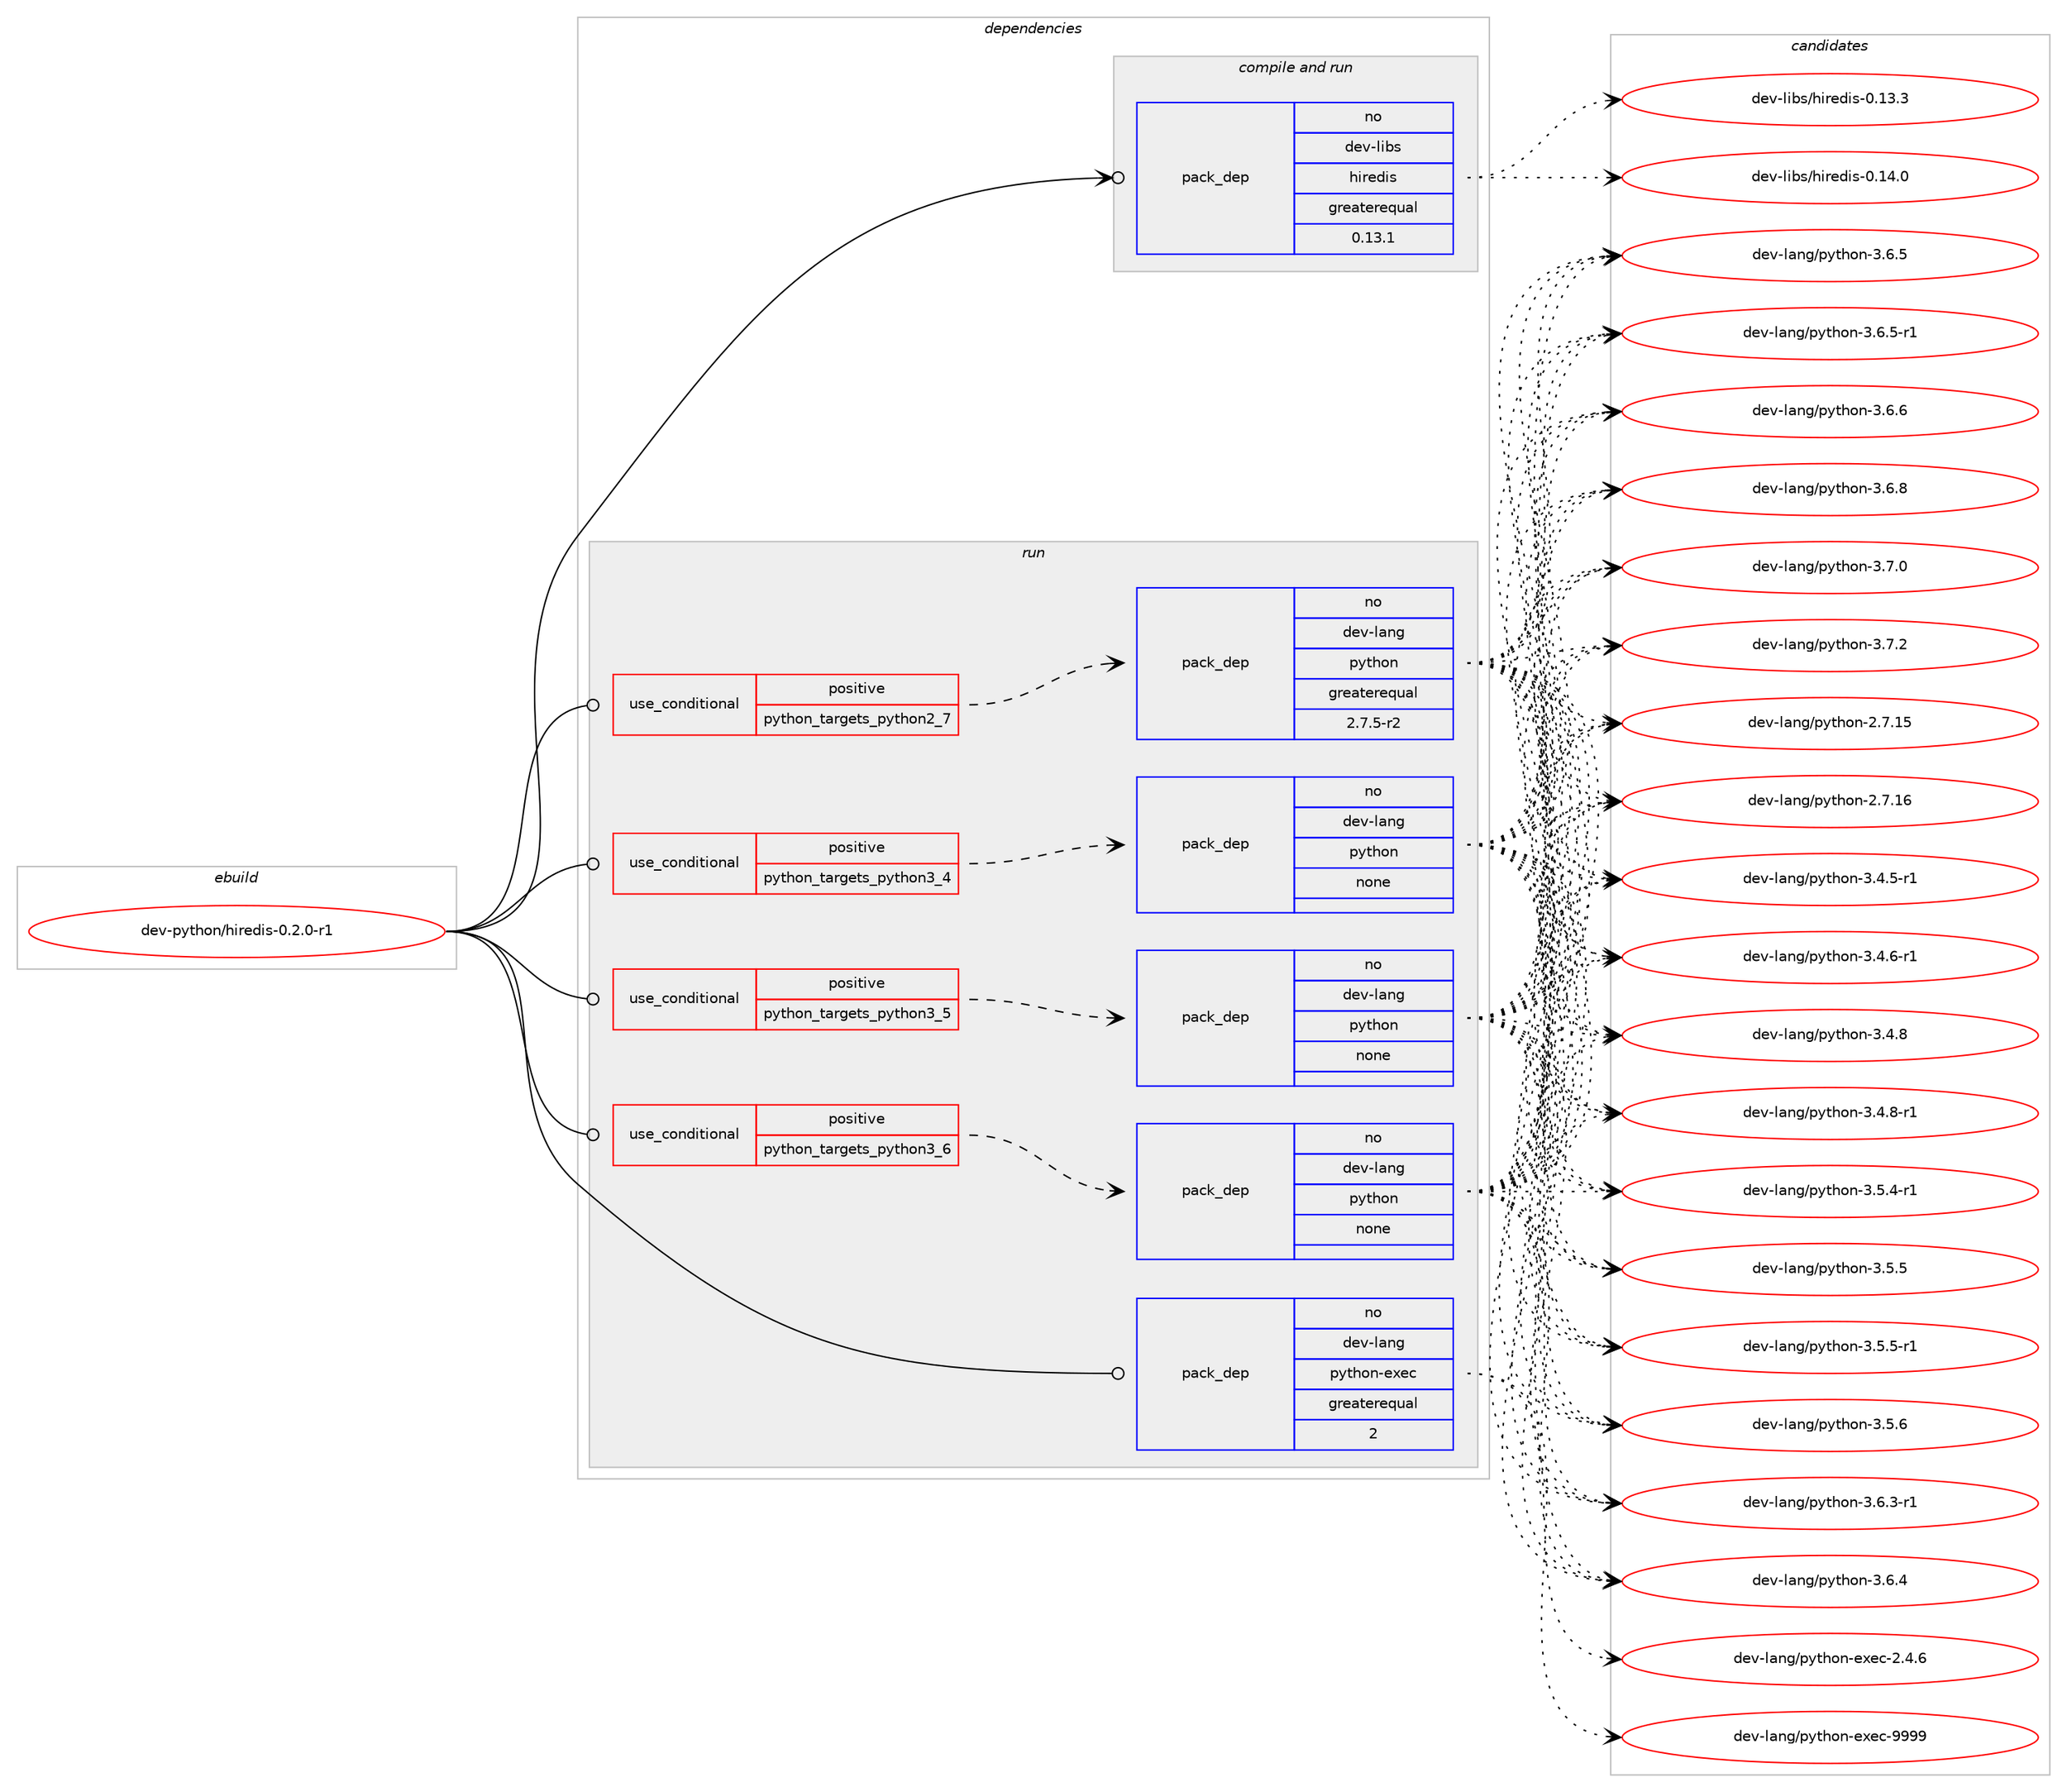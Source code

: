 digraph prolog {

# *************
# Graph options
# *************

newrank=true;
concentrate=true;
compound=true;
graph [rankdir=LR,fontname=Helvetica,fontsize=10,ranksep=1.5];#, ranksep=2.5, nodesep=0.2];
edge  [arrowhead=vee];
node  [fontname=Helvetica,fontsize=10];

# **********
# The ebuild
# **********

subgraph cluster_leftcol {
color=gray;
rank=same;
label=<<i>ebuild</i>>;
id [label="dev-python/hiredis-0.2.0-r1", color=red, width=4, href="../dev-python/hiredis-0.2.0-r1.svg"];
}

# ****************
# The dependencies
# ****************

subgraph cluster_midcol {
color=gray;
label=<<i>dependencies</i>>;
subgraph cluster_compile {
fillcolor="#eeeeee";
style=filled;
label=<<i>compile</i>>;
}
subgraph cluster_compileandrun {
fillcolor="#eeeeee";
style=filled;
label=<<i>compile and run</i>>;
subgraph pack1014086 {
dependency1412720 [label=<<TABLE BORDER="0" CELLBORDER="1" CELLSPACING="0" CELLPADDING="4" WIDTH="220"><TR><TD ROWSPAN="6" CELLPADDING="30">pack_dep</TD></TR><TR><TD WIDTH="110">no</TD></TR><TR><TD>dev-libs</TD></TR><TR><TD>hiredis</TD></TR><TR><TD>greaterequal</TD></TR><TR><TD>0.13.1</TD></TR></TABLE>>, shape=none, color=blue];
}
id:e -> dependency1412720:w [weight=20,style="solid",arrowhead="odotvee"];
}
subgraph cluster_run {
fillcolor="#eeeeee";
style=filled;
label=<<i>run</i>>;
subgraph cond375365 {
dependency1412721 [label=<<TABLE BORDER="0" CELLBORDER="1" CELLSPACING="0" CELLPADDING="4"><TR><TD ROWSPAN="3" CELLPADDING="10">use_conditional</TD></TR><TR><TD>positive</TD></TR><TR><TD>python_targets_python2_7</TD></TR></TABLE>>, shape=none, color=red];
subgraph pack1014087 {
dependency1412722 [label=<<TABLE BORDER="0" CELLBORDER="1" CELLSPACING="0" CELLPADDING="4" WIDTH="220"><TR><TD ROWSPAN="6" CELLPADDING="30">pack_dep</TD></TR><TR><TD WIDTH="110">no</TD></TR><TR><TD>dev-lang</TD></TR><TR><TD>python</TD></TR><TR><TD>greaterequal</TD></TR><TR><TD>2.7.5-r2</TD></TR></TABLE>>, shape=none, color=blue];
}
dependency1412721:e -> dependency1412722:w [weight=20,style="dashed",arrowhead="vee"];
}
id:e -> dependency1412721:w [weight=20,style="solid",arrowhead="odot"];
subgraph cond375366 {
dependency1412723 [label=<<TABLE BORDER="0" CELLBORDER="1" CELLSPACING="0" CELLPADDING="4"><TR><TD ROWSPAN="3" CELLPADDING="10">use_conditional</TD></TR><TR><TD>positive</TD></TR><TR><TD>python_targets_python3_4</TD></TR></TABLE>>, shape=none, color=red];
subgraph pack1014088 {
dependency1412724 [label=<<TABLE BORDER="0" CELLBORDER="1" CELLSPACING="0" CELLPADDING="4" WIDTH="220"><TR><TD ROWSPAN="6" CELLPADDING="30">pack_dep</TD></TR><TR><TD WIDTH="110">no</TD></TR><TR><TD>dev-lang</TD></TR><TR><TD>python</TD></TR><TR><TD>none</TD></TR><TR><TD></TD></TR></TABLE>>, shape=none, color=blue];
}
dependency1412723:e -> dependency1412724:w [weight=20,style="dashed",arrowhead="vee"];
}
id:e -> dependency1412723:w [weight=20,style="solid",arrowhead="odot"];
subgraph cond375367 {
dependency1412725 [label=<<TABLE BORDER="0" CELLBORDER="1" CELLSPACING="0" CELLPADDING="4"><TR><TD ROWSPAN="3" CELLPADDING="10">use_conditional</TD></TR><TR><TD>positive</TD></TR><TR><TD>python_targets_python3_5</TD></TR></TABLE>>, shape=none, color=red];
subgraph pack1014089 {
dependency1412726 [label=<<TABLE BORDER="0" CELLBORDER="1" CELLSPACING="0" CELLPADDING="4" WIDTH="220"><TR><TD ROWSPAN="6" CELLPADDING="30">pack_dep</TD></TR><TR><TD WIDTH="110">no</TD></TR><TR><TD>dev-lang</TD></TR><TR><TD>python</TD></TR><TR><TD>none</TD></TR><TR><TD></TD></TR></TABLE>>, shape=none, color=blue];
}
dependency1412725:e -> dependency1412726:w [weight=20,style="dashed",arrowhead="vee"];
}
id:e -> dependency1412725:w [weight=20,style="solid",arrowhead="odot"];
subgraph cond375368 {
dependency1412727 [label=<<TABLE BORDER="0" CELLBORDER="1" CELLSPACING="0" CELLPADDING="4"><TR><TD ROWSPAN="3" CELLPADDING="10">use_conditional</TD></TR><TR><TD>positive</TD></TR><TR><TD>python_targets_python3_6</TD></TR></TABLE>>, shape=none, color=red];
subgraph pack1014090 {
dependency1412728 [label=<<TABLE BORDER="0" CELLBORDER="1" CELLSPACING="0" CELLPADDING="4" WIDTH="220"><TR><TD ROWSPAN="6" CELLPADDING="30">pack_dep</TD></TR><TR><TD WIDTH="110">no</TD></TR><TR><TD>dev-lang</TD></TR><TR><TD>python</TD></TR><TR><TD>none</TD></TR><TR><TD></TD></TR></TABLE>>, shape=none, color=blue];
}
dependency1412727:e -> dependency1412728:w [weight=20,style="dashed",arrowhead="vee"];
}
id:e -> dependency1412727:w [weight=20,style="solid",arrowhead="odot"];
subgraph pack1014091 {
dependency1412729 [label=<<TABLE BORDER="0" CELLBORDER="1" CELLSPACING="0" CELLPADDING="4" WIDTH="220"><TR><TD ROWSPAN="6" CELLPADDING="30">pack_dep</TD></TR><TR><TD WIDTH="110">no</TD></TR><TR><TD>dev-lang</TD></TR><TR><TD>python-exec</TD></TR><TR><TD>greaterequal</TD></TR><TR><TD>2</TD></TR></TABLE>>, shape=none, color=blue];
}
id:e -> dependency1412729:w [weight=20,style="solid",arrowhead="odot"];
}
}

# **************
# The candidates
# **************

subgraph cluster_choices {
rank=same;
color=gray;
label=<<i>candidates</i>>;

subgraph choice1014086 {
color=black;
nodesep=1;
choice10010111845108105981154710410511410110010511545484649514651 [label="dev-libs/hiredis-0.13.3", color=red, width=4,href="../dev-libs/hiredis-0.13.3.svg"];
choice10010111845108105981154710410511410110010511545484649524648 [label="dev-libs/hiredis-0.14.0", color=red, width=4,href="../dev-libs/hiredis-0.14.0.svg"];
dependency1412720:e -> choice10010111845108105981154710410511410110010511545484649514651:w [style=dotted,weight="100"];
dependency1412720:e -> choice10010111845108105981154710410511410110010511545484649524648:w [style=dotted,weight="100"];
}
subgraph choice1014087 {
color=black;
nodesep=1;
choice10010111845108971101034711212111610411111045504655464953 [label="dev-lang/python-2.7.15", color=red, width=4,href="../dev-lang/python-2.7.15.svg"];
choice10010111845108971101034711212111610411111045504655464954 [label="dev-lang/python-2.7.16", color=red, width=4,href="../dev-lang/python-2.7.16.svg"];
choice1001011184510897110103471121211161041111104551465246534511449 [label="dev-lang/python-3.4.5-r1", color=red, width=4,href="../dev-lang/python-3.4.5-r1.svg"];
choice1001011184510897110103471121211161041111104551465246544511449 [label="dev-lang/python-3.4.6-r1", color=red, width=4,href="../dev-lang/python-3.4.6-r1.svg"];
choice100101118451089711010347112121116104111110455146524656 [label="dev-lang/python-3.4.8", color=red, width=4,href="../dev-lang/python-3.4.8.svg"];
choice1001011184510897110103471121211161041111104551465246564511449 [label="dev-lang/python-3.4.8-r1", color=red, width=4,href="../dev-lang/python-3.4.8-r1.svg"];
choice1001011184510897110103471121211161041111104551465346524511449 [label="dev-lang/python-3.5.4-r1", color=red, width=4,href="../dev-lang/python-3.5.4-r1.svg"];
choice100101118451089711010347112121116104111110455146534653 [label="dev-lang/python-3.5.5", color=red, width=4,href="../dev-lang/python-3.5.5.svg"];
choice1001011184510897110103471121211161041111104551465346534511449 [label="dev-lang/python-3.5.5-r1", color=red, width=4,href="../dev-lang/python-3.5.5-r1.svg"];
choice100101118451089711010347112121116104111110455146534654 [label="dev-lang/python-3.5.6", color=red, width=4,href="../dev-lang/python-3.5.6.svg"];
choice1001011184510897110103471121211161041111104551465446514511449 [label="dev-lang/python-3.6.3-r1", color=red, width=4,href="../dev-lang/python-3.6.3-r1.svg"];
choice100101118451089711010347112121116104111110455146544652 [label="dev-lang/python-3.6.4", color=red, width=4,href="../dev-lang/python-3.6.4.svg"];
choice100101118451089711010347112121116104111110455146544653 [label="dev-lang/python-3.6.5", color=red, width=4,href="../dev-lang/python-3.6.5.svg"];
choice1001011184510897110103471121211161041111104551465446534511449 [label="dev-lang/python-3.6.5-r1", color=red, width=4,href="../dev-lang/python-3.6.5-r1.svg"];
choice100101118451089711010347112121116104111110455146544654 [label="dev-lang/python-3.6.6", color=red, width=4,href="../dev-lang/python-3.6.6.svg"];
choice100101118451089711010347112121116104111110455146544656 [label="dev-lang/python-3.6.8", color=red, width=4,href="../dev-lang/python-3.6.8.svg"];
choice100101118451089711010347112121116104111110455146554648 [label="dev-lang/python-3.7.0", color=red, width=4,href="../dev-lang/python-3.7.0.svg"];
choice100101118451089711010347112121116104111110455146554650 [label="dev-lang/python-3.7.2", color=red, width=4,href="../dev-lang/python-3.7.2.svg"];
dependency1412722:e -> choice10010111845108971101034711212111610411111045504655464953:w [style=dotted,weight="100"];
dependency1412722:e -> choice10010111845108971101034711212111610411111045504655464954:w [style=dotted,weight="100"];
dependency1412722:e -> choice1001011184510897110103471121211161041111104551465246534511449:w [style=dotted,weight="100"];
dependency1412722:e -> choice1001011184510897110103471121211161041111104551465246544511449:w [style=dotted,weight="100"];
dependency1412722:e -> choice100101118451089711010347112121116104111110455146524656:w [style=dotted,weight="100"];
dependency1412722:e -> choice1001011184510897110103471121211161041111104551465246564511449:w [style=dotted,weight="100"];
dependency1412722:e -> choice1001011184510897110103471121211161041111104551465346524511449:w [style=dotted,weight="100"];
dependency1412722:e -> choice100101118451089711010347112121116104111110455146534653:w [style=dotted,weight="100"];
dependency1412722:e -> choice1001011184510897110103471121211161041111104551465346534511449:w [style=dotted,weight="100"];
dependency1412722:e -> choice100101118451089711010347112121116104111110455146534654:w [style=dotted,weight="100"];
dependency1412722:e -> choice1001011184510897110103471121211161041111104551465446514511449:w [style=dotted,weight="100"];
dependency1412722:e -> choice100101118451089711010347112121116104111110455146544652:w [style=dotted,weight="100"];
dependency1412722:e -> choice100101118451089711010347112121116104111110455146544653:w [style=dotted,weight="100"];
dependency1412722:e -> choice1001011184510897110103471121211161041111104551465446534511449:w [style=dotted,weight="100"];
dependency1412722:e -> choice100101118451089711010347112121116104111110455146544654:w [style=dotted,weight="100"];
dependency1412722:e -> choice100101118451089711010347112121116104111110455146544656:w [style=dotted,weight="100"];
dependency1412722:e -> choice100101118451089711010347112121116104111110455146554648:w [style=dotted,weight="100"];
dependency1412722:e -> choice100101118451089711010347112121116104111110455146554650:w [style=dotted,weight="100"];
}
subgraph choice1014088 {
color=black;
nodesep=1;
choice10010111845108971101034711212111610411111045504655464953 [label="dev-lang/python-2.7.15", color=red, width=4,href="../dev-lang/python-2.7.15.svg"];
choice10010111845108971101034711212111610411111045504655464954 [label="dev-lang/python-2.7.16", color=red, width=4,href="../dev-lang/python-2.7.16.svg"];
choice1001011184510897110103471121211161041111104551465246534511449 [label="dev-lang/python-3.4.5-r1", color=red, width=4,href="../dev-lang/python-3.4.5-r1.svg"];
choice1001011184510897110103471121211161041111104551465246544511449 [label="dev-lang/python-3.4.6-r1", color=red, width=4,href="../dev-lang/python-3.4.6-r1.svg"];
choice100101118451089711010347112121116104111110455146524656 [label="dev-lang/python-3.4.8", color=red, width=4,href="../dev-lang/python-3.4.8.svg"];
choice1001011184510897110103471121211161041111104551465246564511449 [label="dev-lang/python-3.4.8-r1", color=red, width=4,href="../dev-lang/python-3.4.8-r1.svg"];
choice1001011184510897110103471121211161041111104551465346524511449 [label="dev-lang/python-3.5.4-r1", color=red, width=4,href="../dev-lang/python-3.5.4-r1.svg"];
choice100101118451089711010347112121116104111110455146534653 [label="dev-lang/python-3.5.5", color=red, width=4,href="../dev-lang/python-3.5.5.svg"];
choice1001011184510897110103471121211161041111104551465346534511449 [label="dev-lang/python-3.5.5-r1", color=red, width=4,href="../dev-lang/python-3.5.5-r1.svg"];
choice100101118451089711010347112121116104111110455146534654 [label="dev-lang/python-3.5.6", color=red, width=4,href="../dev-lang/python-3.5.6.svg"];
choice1001011184510897110103471121211161041111104551465446514511449 [label="dev-lang/python-3.6.3-r1", color=red, width=4,href="../dev-lang/python-3.6.3-r1.svg"];
choice100101118451089711010347112121116104111110455146544652 [label="dev-lang/python-3.6.4", color=red, width=4,href="../dev-lang/python-3.6.4.svg"];
choice100101118451089711010347112121116104111110455146544653 [label="dev-lang/python-3.6.5", color=red, width=4,href="../dev-lang/python-3.6.5.svg"];
choice1001011184510897110103471121211161041111104551465446534511449 [label="dev-lang/python-3.6.5-r1", color=red, width=4,href="../dev-lang/python-3.6.5-r1.svg"];
choice100101118451089711010347112121116104111110455146544654 [label="dev-lang/python-3.6.6", color=red, width=4,href="../dev-lang/python-3.6.6.svg"];
choice100101118451089711010347112121116104111110455146544656 [label="dev-lang/python-3.6.8", color=red, width=4,href="../dev-lang/python-3.6.8.svg"];
choice100101118451089711010347112121116104111110455146554648 [label="dev-lang/python-3.7.0", color=red, width=4,href="../dev-lang/python-3.7.0.svg"];
choice100101118451089711010347112121116104111110455146554650 [label="dev-lang/python-3.7.2", color=red, width=4,href="../dev-lang/python-3.7.2.svg"];
dependency1412724:e -> choice10010111845108971101034711212111610411111045504655464953:w [style=dotted,weight="100"];
dependency1412724:e -> choice10010111845108971101034711212111610411111045504655464954:w [style=dotted,weight="100"];
dependency1412724:e -> choice1001011184510897110103471121211161041111104551465246534511449:w [style=dotted,weight="100"];
dependency1412724:e -> choice1001011184510897110103471121211161041111104551465246544511449:w [style=dotted,weight="100"];
dependency1412724:e -> choice100101118451089711010347112121116104111110455146524656:w [style=dotted,weight="100"];
dependency1412724:e -> choice1001011184510897110103471121211161041111104551465246564511449:w [style=dotted,weight="100"];
dependency1412724:e -> choice1001011184510897110103471121211161041111104551465346524511449:w [style=dotted,weight="100"];
dependency1412724:e -> choice100101118451089711010347112121116104111110455146534653:w [style=dotted,weight="100"];
dependency1412724:e -> choice1001011184510897110103471121211161041111104551465346534511449:w [style=dotted,weight="100"];
dependency1412724:e -> choice100101118451089711010347112121116104111110455146534654:w [style=dotted,weight="100"];
dependency1412724:e -> choice1001011184510897110103471121211161041111104551465446514511449:w [style=dotted,weight="100"];
dependency1412724:e -> choice100101118451089711010347112121116104111110455146544652:w [style=dotted,weight="100"];
dependency1412724:e -> choice100101118451089711010347112121116104111110455146544653:w [style=dotted,weight="100"];
dependency1412724:e -> choice1001011184510897110103471121211161041111104551465446534511449:w [style=dotted,weight="100"];
dependency1412724:e -> choice100101118451089711010347112121116104111110455146544654:w [style=dotted,weight="100"];
dependency1412724:e -> choice100101118451089711010347112121116104111110455146544656:w [style=dotted,weight="100"];
dependency1412724:e -> choice100101118451089711010347112121116104111110455146554648:w [style=dotted,weight="100"];
dependency1412724:e -> choice100101118451089711010347112121116104111110455146554650:w [style=dotted,weight="100"];
}
subgraph choice1014089 {
color=black;
nodesep=1;
choice10010111845108971101034711212111610411111045504655464953 [label="dev-lang/python-2.7.15", color=red, width=4,href="../dev-lang/python-2.7.15.svg"];
choice10010111845108971101034711212111610411111045504655464954 [label="dev-lang/python-2.7.16", color=red, width=4,href="../dev-lang/python-2.7.16.svg"];
choice1001011184510897110103471121211161041111104551465246534511449 [label="dev-lang/python-3.4.5-r1", color=red, width=4,href="../dev-lang/python-3.4.5-r1.svg"];
choice1001011184510897110103471121211161041111104551465246544511449 [label="dev-lang/python-3.4.6-r1", color=red, width=4,href="../dev-lang/python-3.4.6-r1.svg"];
choice100101118451089711010347112121116104111110455146524656 [label="dev-lang/python-3.4.8", color=red, width=4,href="../dev-lang/python-3.4.8.svg"];
choice1001011184510897110103471121211161041111104551465246564511449 [label="dev-lang/python-3.4.8-r1", color=red, width=4,href="../dev-lang/python-3.4.8-r1.svg"];
choice1001011184510897110103471121211161041111104551465346524511449 [label="dev-lang/python-3.5.4-r1", color=red, width=4,href="../dev-lang/python-3.5.4-r1.svg"];
choice100101118451089711010347112121116104111110455146534653 [label="dev-lang/python-3.5.5", color=red, width=4,href="../dev-lang/python-3.5.5.svg"];
choice1001011184510897110103471121211161041111104551465346534511449 [label="dev-lang/python-3.5.5-r1", color=red, width=4,href="../dev-lang/python-3.5.5-r1.svg"];
choice100101118451089711010347112121116104111110455146534654 [label="dev-lang/python-3.5.6", color=red, width=4,href="../dev-lang/python-3.5.6.svg"];
choice1001011184510897110103471121211161041111104551465446514511449 [label="dev-lang/python-3.6.3-r1", color=red, width=4,href="../dev-lang/python-3.6.3-r1.svg"];
choice100101118451089711010347112121116104111110455146544652 [label="dev-lang/python-3.6.4", color=red, width=4,href="../dev-lang/python-3.6.4.svg"];
choice100101118451089711010347112121116104111110455146544653 [label="dev-lang/python-3.6.5", color=red, width=4,href="../dev-lang/python-3.6.5.svg"];
choice1001011184510897110103471121211161041111104551465446534511449 [label="dev-lang/python-3.6.5-r1", color=red, width=4,href="../dev-lang/python-3.6.5-r1.svg"];
choice100101118451089711010347112121116104111110455146544654 [label="dev-lang/python-3.6.6", color=red, width=4,href="../dev-lang/python-3.6.6.svg"];
choice100101118451089711010347112121116104111110455146544656 [label="dev-lang/python-3.6.8", color=red, width=4,href="../dev-lang/python-3.6.8.svg"];
choice100101118451089711010347112121116104111110455146554648 [label="dev-lang/python-3.7.0", color=red, width=4,href="../dev-lang/python-3.7.0.svg"];
choice100101118451089711010347112121116104111110455146554650 [label="dev-lang/python-3.7.2", color=red, width=4,href="../dev-lang/python-3.7.2.svg"];
dependency1412726:e -> choice10010111845108971101034711212111610411111045504655464953:w [style=dotted,weight="100"];
dependency1412726:e -> choice10010111845108971101034711212111610411111045504655464954:w [style=dotted,weight="100"];
dependency1412726:e -> choice1001011184510897110103471121211161041111104551465246534511449:w [style=dotted,weight="100"];
dependency1412726:e -> choice1001011184510897110103471121211161041111104551465246544511449:w [style=dotted,weight="100"];
dependency1412726:e -> choice100101118451089711010347112121116104111110455146524656:w [style=dotted,weight="100"];
dependency1412726:e -> choice1001011184510897110103471121211161041111104551465246564511449:w [style=dotted,weight="100"];
dependency1412726:e -> choice1001011184510897110103471121211161041111104551465346524511449:w [style=dotted,weight="100"];
dependency1412726:e -> choice100101118451089711010347112121116104111110455146534653:w [style=dotted,weight="100"];
dependency1412726:e -> choice1001011184510897110103471121211161041111104551465346534511449:w [style=dotted,weight="100"];
dependency1412726:e -> choice100101118451089711010347112121116104111110455146534654:w [style=dotted,weight="100"];
dependency1412726:e -> choice1001011184510897110103471121211161041111104551465446514511449:w [style=dotted,weight="100"];
dependency1412726:e -> choice100101118451089711010347112121116104111110455146544652:w [style=dotted,weight="100"];
dependency1412726:e -> choice100101118451089711010347112121116104111110455146544653:w [style=dotted,weight="100"];
dependency1412726:e -> choice1001011184510897110103471121211161041111104551465446534511449:w [style=dotted,weight="100"];
dependency1412726:e -> choice100101118451089711010347112121116104111110455146544654:w [style=dotted,weight="100"];
dependency1412726:e -> choice100101118451089711010347112121116104111110455146544656:w [style=dotted,weight="100"];
dependency1412726:e -> choice100101118451089711010347112121116104111110455146554648:w [style=dotted,weight="100"];
dependency1412726:e -> choice100101118451089711010347112121116104111110455146554650:w [style=dotted,weight="100"];
}
subgraph choice1014090 {
color=black;
nodesep=1;
choice10010111845108971101034711212111610411111045504655464953 [label="dev-lang/python-2.7.15", color=red, width=4,href="../dev-lang/python-2.7.15.svg"];
choice10010111845108971101034711212111610411111045504655464954 [label="dev-lang/python-2.7.16", color=red, width=4,href="../dev-lang/python-2.7.16.svg"];
choice1001011184510897110103471121211161041111104551465246534511449 [label="dev-lang/python-3.4.5-r1", color=red, width=4,href="../dev-lang/python-3.4.5-r1.svg"];
choice1001011184510897110103471121211161041111104551465246544511449 [label="dev-lang/python-3.4.6-r1", color=red, width=4,href="../dev-lang/python-3.4.6-r1.svg"];
choice100101118451089711010347112121116104111110455146524656 [label="dev-lang/python-3.4.8", color=red, width=4,href="../dev-lang/python-3.4.8.svg"];
choice1001011184510897110103471121211161041111104551465246564511449 [label="dev-lang/python-3.4.8-r1", color=red, width=4,href="../dev-lang/python-3.4.8-r1.svg"];
choice1001011184510897110103471121211161041111104551465346524511449 [label="dev-lang/python-3.5.4-r1", color=red, width=4,href="../dev-lang/python-3.5.4-r1.svg"];
choice100101118451089711010347112121116104111110455146534653 [label="dev-lang/python-3.5.5", color=red, width=4,href="../dev-lang/python-3.5.5.svg"];
choice1001011184510897110103471121211161041111104551465346534511449 [label="dev-lang/python-3.5.5-r1", color=red, width=4,href="../dev-lang/python-3.5.5-r1.svg"];
choice100101118451089711010347112121116104111110455146534654 [label="dev-lang/python-3.5.6", color=red, width=4,href="../dev-lang/python-3.5.6.svg"];
choice1001011184510897110103471121211161041111104551465446514511449 [label="dev-lang/python-3.6.3-r1", color=red, width=4,href="../dev-lang/python-3.6.3-r1.svg"];
choice100101118451089711010347112121116104111110455146544652 [label="dev-lang/python-3.6.4", color=red, width=4,href="../dev-lang/python-3.6.4.svg"];
choice100101118451089711010347112121116104111110455146544653 [label="dev-lang/python-3.6.5", color=red, width=4,href="../dev-lang/python-3.6.5.svg"];
choice1001011184510897110103471121211161041111104551465446534511449 [label="dev-lang/python-3.6.5-r1", color=red, width=4,href="../dev-lang/python-3.6.5-r1.svg"];
choice100101118451089711010347112121116104111110455146544654 [label="dev-lang/python-3.6.6", color=red, width=4,href="../dev-lang/python-3.6.6.svg"];
choice100101118451089711010347112121116104111110455146544656 [label="dev-lang/python-3.6.8", color=red, width=4,href="../dev-lang/python-3.6.8.svg"];
choice100101118451089711010347112121116104111110455146554648 [label="dev-lang/python-3.7.0", color=red, width=4,href="../dev-lang/python-3.7.0.svg"];
choice100101118451089711010347112121116104111110455146554650 [label="dev-lang/python-3.7.2", color=red, width=4,href="../dev-lang/python-3.7.2.svg"];
dependency1412728:e -> choice10010111845108971101034711212111610411111045504655464953:w [style=dotted,weight="100"];
dependency1412728:e -> choice10010111845108971101034711212111610411111045504655464954:w [style=dotted,weight="100"];
dependency1412728:e -> choice1001011184510897110103471121211161041111104551465246534511449:w [style=dotted,weight="100"];
dependency1412728:e -> choice1001011184510897110103471121211161041111104551465246544511449:w [style=dotted,weight="100"];
dependency1412728:e -> choice100101118451089711010347112121116104111110455146524656:w [style=dotted,weight="100"];
dependency1412728:e -> choice1001011184510897110103471121211161041111104551465246564511449:w [style=dotted,weight="100"];
dependency1412728:e -> choice1001011184510897110103471121211161041111104551465346524511449:w [style=dotted,weight="100"];
dependency1412728:e -> choice100101118451089711010347112121116104111110455146534653:w [style=dotted,weight="100"];
dependency1412728:e -> choice1001011184510897110103471121211161041111104551465346534511449:w [style=dotted,weight="100"];
dependency1412728:e -> choice100101118451089711010347112121116104111110455146534654:w [style=dotted,weight="100"];
dependency1412728:e -> choice1001011184510897110103471121211161041111104551465446514511449:w [style=dotted,weight="100"];
dependency1412728:e -> choice100101118451089711010347112121116104111110455146544652:w [style=dotted,weight="100"];
dependency1412728:e -> choice100101118451089711010347112121116104111110455146544653:w [style=dotted,weight="100"];
dependency1412728:e -> choice1001011184510897110103471121211161041111104551465446534511449:w [style=dotted,weight="100"];
dependency1412728:e -> choice100101118451089711010347112121116104111110455146544654:w [style=dotted,weight="100"];
dependency1412728:e -> choice100101118451089711010347112121116104111110455146544656:w [style=dotted,weight="100"];
dependency1412728:e -> choice100101118451089711010347112121116104111110455146554648:w [style=dotted,weight="100"];
dependency1412728:e -> choice100101118451089711010347112121116104111110455146554650:w [style=dotted,weight="100"];
}
subgraph choice1014091 {
color=black;
nodesep=1;
choice1001011184510897110103471121211161041111104510112010199455046524654 [label="dev-lang/python-exec-2.4.6", color=red, width=4,href="../dev-lang/python-exec-2.4.6.svg"];
choice10010111845108971101034711212111610411111045101120101994557575757 [label="dev-lang/python-exec-9999", color=red, width=4,href="../dev-lang/python-exec-9999.svg"];
dependency1412729:e -> choice1001011184510897110103471121211161041111104510112010199455046524654:w [style=dotted,weight="100"];
dependency1412729:e -> choice10010111845108971101034711212111610411111045101120101994557575757:w [style=dotted,weight="100"];
}
}

}
